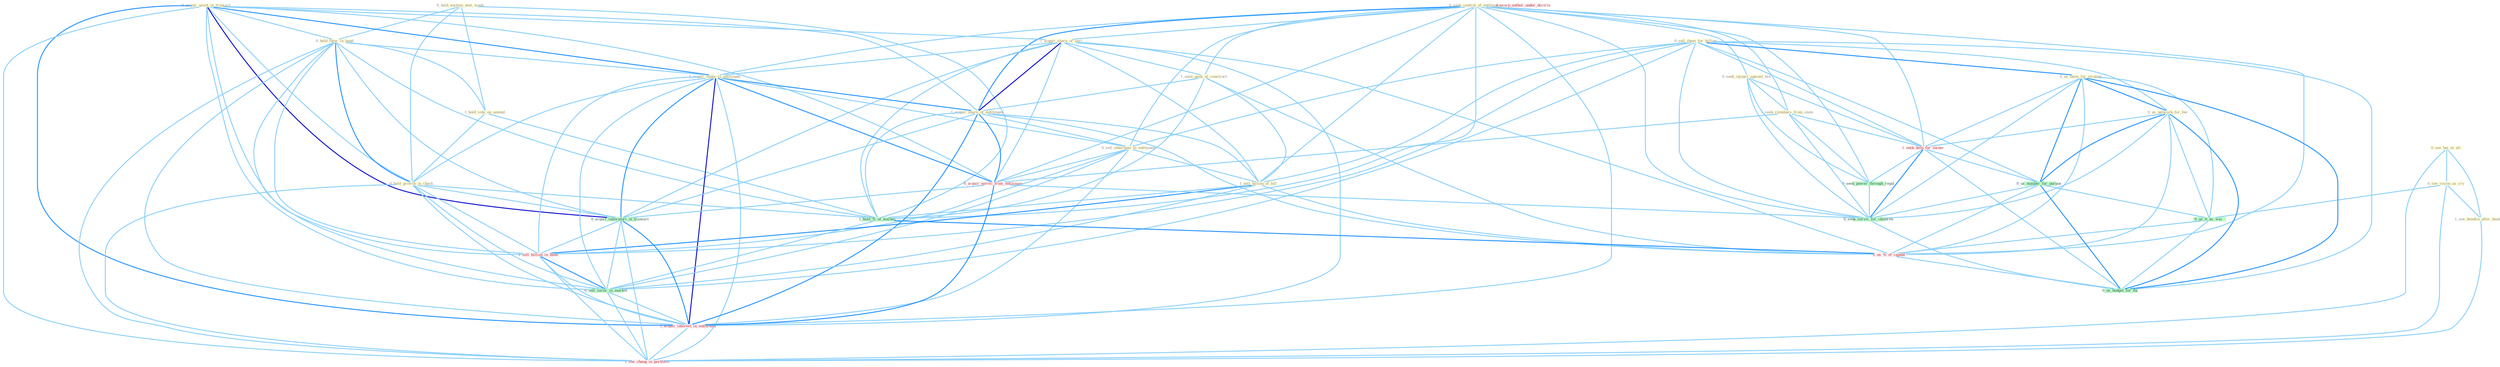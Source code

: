 Graph G{ 
    node
    [shape=polygon,style=filled,width=.5,height=.06,color="#BDFCC9",fixedsize=true,fontsize=4,
    fontcolor="#2f4f4f"];
    {node
    [color="#ffffe0", fontcolor="#8b7d6b"] "0_hold_auction_next_week " "0_seek_control_of_entitynam " "0_acquir_asset_in_transact " "0_see_bui_at_all " "0_hold_futur_in_hand " "1_acquir_share_of_seri " "1_hold_vote_on_amend " "0_see_vision_as_cry " "0_seek_injunct_against_bid " "1_seen_peak_of_construct " "0_sell_them_for_billion " "1_see_headlin_after_headlin " "1_acquir_stake_in_entitynam " "0_us_them_for_strategi " "1_acquir_share_of_entitynam " "0_hold_growth_in_check " "0_sell_othernum_to_entitynam " "1_sell_billion_of_bill " "1_seek_reimburs_from_state " "0_us_network_for_fee "}
{node [color="#fff0f5", fontcolor="#b22222"] "1_seek_help_for_owner " "0_acquir_servic_from_entitynam " "1_sell_billion_in_bond " "1_usurp_author_under_doctrin " "1_us_%_of_capabl " "1_acquir_interest_in_entitynam " "1_see_chang_in_portfolio "}
edge [color="#B0E2FF"];

	"0_hold_auction_next_week " -- "0_hold_futur_in_hand " [w="1", color="#87cefa" ];
	"0_hold_auction_next_week " -- "1_hold_vote_on_amend " [w="1", color="#87cefa" ];
	"0_hold_auction_next_week " -- "0_hold_growth_in_check " [w="1", color="#87cefa" ];
	"0_hold_auction_next_week " -- "1_hold_%_of_market " [w="1", color="#87cefa" ];
	"0_seek_control_of_entitynam " -- "1_acquir_share_of_seri " [w="1", color="#87cefa" ];
	"0_seek_control_of_entitynam " -- "0_seek_injunct_against_bid " [w="1", color="#87cefa" ];
	"0_seek_control_of_entitynam " -- "1_seen_peak_of_construct " [w="1", color="#87cefa" ];
	"0_seek_control_of_entitynam " -- "1_acquir_stake_in_entitynam " [w="1", color="#87cefa" ];
	"0_seek_control_of_entitynam " -- "1_acquir_share_of_entitynam " [w="2", color="#1e90ff" , len=0.8];
	"0_seek_control_of_entitynam " -- "0_sell_othernum_to_entitynam " [w="1", color="#87cefa" ];
	"0_seek_control_of_entitynam " -- "1_sell_billion_of_bill " [w="1", color="#87cefa" ];
	"0_seek_control_of_entitynam " -- "1_seek_reimburs_from_state " [w="1", color="#87cefa" ];
	"0_seek_control_of_entitynam " -- "1_seek_help_for_owner " [w="1", color="#87cefa" ];
	"0_seek_control_of_entitynam " -- "0_acquir_servic_from_entitynam " [w="1", color="#87cefa" ];
	"0_seek_control_of_entitynam " -- "1_hold_%_of_market " [w="1", color="#87cefa" ];
	"0_seek_control_of_entitynam " -- "0_seek_power_through_regul " [w="1", color="#87cefa" ];
	"0_seek_control_of_entitynam " -- "1_us_%_of_capabl " [w="1", color="#87cefa" ];
	"0_seek_control_of_entitynam " -- "1_acquir_interest_in_entitynam " [w="1", color="#87cefa" ];
	"0_seek_control_of_entitynam " -- "0_seek_servic_for_children " [w="1", color="#87cefa" ];
	"0_acquir_asset_in_transact " -- "0_hold_futur_in_hand " [w="1", color="#87cefa" ];
	"0_acquir_asset_in_transact " -- "1_acquir_share_of_seri " [w="1", color="#87cefa" ];
	"0_acquir_asset_in_transact " -- "1_acquir_stake_in_entitynam " [w="2", color="#1e90ff" , len=0.8];
	"0_acquir_asset_in_transact " -- "1_acquir_share_of_entitynam " [w="1", color="#87cefa" ];
	"0_acquir_asset_in_transact " -- "0_hold_growth_in_check " [w="1", color="#87cefa" ];
	"0_acquir_asset_in_transact " -- "0_acquir_servic_from_entitynam " [w="1", color="#87cefa" ];
	"0_acquir_asset_in_transact " -- "0_acquir_laboratori_in_transact " [w="3", color="#0000cd" , len=0.6];
	"0_acquir_asset_in_transact " -- "1_sell_billion_in_bond " [w="1", color="#87cefa" ];
	"0_acquir_asset_in_transact " -- "0_sell_secur_in_market " [w="1", color="#87cefa" ];
	"0_acquir_asset_in_transact " -- "1_acquir_interest_in_entitynam " [w="2", color="#1e90ff" , len=0.8];
	"0_acquir_asset_in_transact " -- "1_see_chang_in_portfolio " [w="1", color="#87cefa" ];
	"0_see_bui_at_all " -- "0_see_vision_as_cry " [w="1", color="#87cefa" ];
	"0_see_bui_at_all " -- "1_see_headlin_after_headlin " [w="1", color="#87cefa" ];
	"0_see_bui_at_all " -- "1_see_chang_in_portfolio " [w="1", color="#87cefa" ];
	"0_hold_futur_in_hand " -- "1_hold_vote_on_amend " [w="1", color="#87cefa" ];
	"0_hold_futur_in_hand " -- "1_acquir_stake_in_entitynam " [w="1", color="#87cefa" ];
	"0_hold_futur_in_hand " -- "0_hold_growth_in_check " [w="2", color="#1e90ff" , len=0.8];
	"0_hold_futur_in_hand " -- "1_hold_%_of_market " [w="1", color="#87cefa" ];
	"0_hold_futur_in_hand " -- "0_acquir_laboratori_in_transact " [w="1", color="#87cefa" ];
	"0_hold_futur_in_hand " -- "1_sell_billion_in_bond " [w="1", color="#87cefa" ];
	"0_hold_futur_in_hand " -- "0_sell_secur_in_market " [w="1", color="#87cefa" ];
	"0_hold_futur_in_hand " -- "1_acquir_interest_in_entitynam " [w="1", color="#87cefa" ];
	"0_hold_futur_in_hand " -- "1_see_chang_in_portfolio " [w="1", color="#87cefa" ];
	"1_acquir_share_of_seri " -- "1_seen_peak_of_construct " [w="1", color="#87cefa" ];
	"1_acquir_share_of_seri " -- "1_acquir_stake_in_entitynam " [w="1", color="#87cefa" ];
	"1_acquir_share_of_seri " -- "1_acquir_share_of_entitynam " [w="3", color="#0000cd" , len=0.6];
	"1_acquir_share_of_seri " -- "1_sell_billion_of_bill " [w="1", color="#87cefa" ];
	"1_acquir_share_of_seri " -- "0_acquir_servic_from_entitynam " [w="1", color="#87cefa" ];
	"1_acquir_share_of_seri " -- "1_hold_%_of_market " [w="1", color="#87cefa" ];
	"1_acquir_share_of_seri " -- "0_acquir_laboratori_in_transact " [w="1", color="#87cefa" ];
	"1_acquir_share_of_seri " -- "1_us_%_of_capabl " [w="1", color="#87cefa" ];
	"1_acquir_share_of_seri " -- "1_acquir_interest_in_entitynam " [w="1", color="#87cefa" ];
	"1_hold_vote_on_amend " -- "0_hold_growth_in_check " [w="1", color="#87cefa" ];
	"1_hold_vote_on_amend " -- "1_hold_%_of_market " [w="1", color="#87cefa" ];
	"0_see_vision_as_cry " -- "1_see_headlin_after_headlin " [w="1", color="#87cefa" ];
	"0_see_vision_as_cry " -- "0_us_it_as_wai " [w="1", color="#87cefa" ];
	"0_see_vision_as_cry " -- "1_see_chang_in_portfolio " [w="1", color="#87cefa" ];
	"0_seek_injunct_against_bid " -- "1_seek_reimburs_from_state " [w="1", color="#87cefa" ];
	"0_seek_injunct_against_bid " -- "1_seek_help_for_owner " [w="1", color="#87cefa" ];
	"0_seek_injunct_against_bid " -- "0_seek_power_through_regul " [w="1", color="#87cefa" ];
	"0_seek_injunct_against_bid " -- "0_seek_servic_for_children " [w="1", color="#87cefa" ];
	"1_seen_peak_of_construct " -- "1_acquir_share_of_entitynam " [w="1", color="#87cefa" ];
	"1_seen_peak_of_construct " -- "1_sell_billion_of_bill " [w="1", color="#87cefa" ];
	"1_seen_peak_of_construct " -- "1_hold_%_of_market " [w="1", color="#87cefa" ];
	"1_seen_peak_of_construct " -- "1_us_%_of_capabl " [w="1", color="#87cefa" ];
	"0_sell_them_for_billion " -- "0_us_them_for_strategi " [w="2", color="#1e90ff" , len=0.8];
	"0_sell_them_for_billion " -- "0_sell_othernum_to_entitynam " [w="1", color="#87cefa" ];
	"0_sell_them_for_billion " -- "1_sell_billion_of_bill " [w="1", color="#87cefa" ];
	"0_sell_them_for_billion " -- "0_us_network_for_fee " [w="1", color="#87cefa" ];
	"0_sell_them_for_billion " -- "1_seek_help_for_owner " [w="1", color="#87cefa" ];
	"0_sell_them_for_billion " -- "0_us_number_for_purpos " [w="1", color="#87cefa" ];
	"0_sell_them_for_billion " -- "1_sell_billion_in_bond " [w="1", color="#87cefa" ];
	"0_sell_them_for_billion " -- "0_sell_secur_in_market " [w="1", color="#87cefa" ];
	"0_sell_them_for_billion " -- "0_seek_servic_for_children " [w="1", color="#87cefa" ];
	"0_sell_them_for_billion " -- "0_us_budget_for_thi " [w="1", color="#87cefa" ];
	"1_see_headlin_after_headlin " -- "1_see_chang_in_portfolio " [w="1", color="#87cefa" ];
	"1_acquir_stake_in_entitynam " -- "1_acquir_share_of_entitynam " [w="2", color="#1e90ff" , len=0.8];
	"1_acquir_stake_in_entitynam " -- "0_hold_growth_in_check " [w="1", color="#87cefa" ];
	"1_acquir_stake_in_entitynam " -- "0_sell_othernum_to_entitynam " [w="1", color="#87cefa" ];
	"1_acquir_stake_in_entitynam " -- "0_acquir_servic_from_entitynam " [w="2", color="#1e90ff" , len=0.8];
	"1_acquir_stake_in_entitynam " -- "0_acquir_laboratori_in_transact " [w="2", color="#1e90ff" , len=0.8];
	"1_acquir_stake_in_entitynam " -- "1_sell_billion_in_bond " [w="1", color="#87cefa" ];
	"1_acquir_stake_in_entitynam " -- "0_sell_secur_in_market " [w="1", color="#87cefa" ];
	"1_acquir_stake_in_entitynam " -- "1_acquir_interest_in_entitynam " [w="3", color="#0000cd" , len=0.6];
	"1_acquir_stake_in_entitynam " -- "1_see_chang_in_portfolio " [w="1", color="#87cefa" ];
	"0_us_them_for_strategi " -- "0_us_network_for_fee " [w="2", color="#1e90ff" , len=0.8];
	"0_us_them_for_strategi " -- "1_seek_help_for_owner " [w="1", color="#87cefa" ];
	"0_us_them_for_strategi " -- "0_us_number_for_purpos " [w="2", color="#1e90ff" , len=0.8];
	"0_us_them_for_strategi " -- "0_us_it_as_wai " [w="1", color="#87cefa" ];
	"0_us_them_for_strategi " -- "1_us_%_of_capabl " [w="1", color="#87cefa" ];
	"0_us_them_for_strategi " -- "0_seek_servic_for_children " [w="1", color="#87cefa" ];
	"0_us_them_for_strategi " -- "0_us_budget_for_thi " [w="2", color="#1e90ff" , len=0.8];
	"1_acquir_share_of_entitynam " -- "0_sell_othernum_to_entitynam " [w="1", color="#87cefa" ];
	"1_acquir_share_of_entitynam " -- "1_sell_billion_of_bill " [w="1", color="#87cefa" ];
	"1_acquir_share_of_entitynam " -- "0_acquir_servic_from_entitynam " [w="2", color="#1e90ff" , len=0.8];
	"1_acquir_share_of_entitynam " -- "1_hold_%_of_market " [w="1", color="#87cefa" ];
	"1_acquir_share_of_entitynam " -- "0_acquir_laboratori_in_transact " [w="1", color="#87cefa" ];
	"1_acquir_share_of_entitynam " -- "1_us_%_of_capabl " [w="1", color="#87cefa" ];
	"1_acquir_share_of_entitynam " -- "1_acquir_interest_in_entitynam " [w="2", color="#1e90ff" , len=0.8];
	"0_hold_growth_in_check " -- "1_hold_%_of_market " [w="1", color="#87cefa" ];
	"0_hold_growth_in_check " -- "0_acquir_laboratori_in_transact " [w="1", color="#87cefa" ];
	"0_hold_growth_in_check " -- "1_sell_billion_in_bond " [w="1", color="#87cefa" ];
	"0_hold_growth_in_check " -- "0_sell_secur_in_market " [w="1", color="#87cefa" ];
	"0_hold_growth_in_check " -- "1_acquir_interest_in_entitynam " [w="1", color="#87cefa" ];
	"0_hold_growth_in_check " -- "1_see_chang_in_portfolio " [w="1", color="#87cefa" ];
	"0_sell_othernum_to_entitynam " -- "1_sell_billion_of_bill " [w="1", color="#87cefa" ];
	"0_sell_othernum_to_entitynam " -- "0_acquir_servic_from_entitynam " [w="1", color="#87cefa" ];
	"0_sell_othernum_to_entitynam " -- "1_sell_billion_in_bond " [w="1", color="#87cefa" ];
	"0_sell_othernum_to_entitynam " -- "0_sell_secur_in_market " [w="1", color="#87cefa" ];
	"0_sell_othernum_to_entitynam " -- "1_acquir_interest_in_entitynam " [w="1", color="#87cefa" ];
	"1_sell_billion_of_bill " -- "1_hold_%_of_market " [w="1", color="#87cefa" ];
	"1_sell_billion_of_bill " -- "1_sell_billion_in_bond " [w="2", color="#1e90ff" , len=0.8];
	"1_sell_billion_of_bill " -- "1_us_%_of_capabl " [w="1", color="#87cefa" ];
	"1_sell_billion_of_bill " -- "0_sell_secur_in_market " [w="1", color="#87cefa" ];
	"1_seek_reimburs_from_state " -- "1_seek_help_for_owner " [w="1", color="#87cefa" ];
	"1_seek_reimburs_from_state " -- "0_acquir_servic_from_entitynam " [w="1", color="#87cefa" ];
	"1_seek_reimburs_from_state " -- "0_seek_power_through_regul " [w="1", color="#87cefa" ];
	"1_seek_reimburs_from_state " -- "0_seek_servic_for_children " [w="1", color="#87cefa" ];
	"0_us_network_for_fee " -- "1_seek_help_for_owner " [w="1", color="#87cefa" ];
	"0_us_network_for_fee " -- "0_us_number_for_purpos " [w="2", color="#1e90ff" , len=0.8];
	"0_us_network_for_fee " -- "0_us_it_as_wai " [w="1", color="#87cefa" ];
	"0_us_network_for_fee " -- "1_us_%_of_capabl " [w="1", color="#87cefa" ];
	"0_us_network_for_fee " -- "0_seek_servic_for_children " [w="1", color="#87cefa" ];
	"0_us_network_for_fee " -- "0_us_budget_for_thi " [w="2", color="#1e90ff" , len=0.8];
	"1_seek_help_for_owner " -- "0_seek_power_through_regul " [w="1", color="#87cefa" ];
	"1_seek_help_for_owner " -- "0_us_number_for_purpos " [w="1", color="#87cefa" ];
	"1_seek_help_for_owner " -- "0_seek_servic_for_children " [w="2", color="#1e90ff" , len=0.8];
	"1_seek_help_for_owner " -- "0_us_budget_for_thi " [w="1", color="#87cefa" ];
	"0_acquir_servic_from_entitynam " -- "0_acquir_laboratori_in_transact " [w="1", color="#87cefa" ];
	"0_acquir_servic_from_entitynam " -- "1_acquir_interest_in_entitynam " [w="2", color="#1e90ff" , len=0.8];
	"0_acquir_servic_from_entitynam " -- "0_seek_servic_for_children " [w="1", color="#87cefa" ];
	"1_hold_%_of_market " -- "1_us_%_of_capabl " [w="2", color="#1e90ff" , len=0.8];
	"1_hold_%_of_market " -- "0_sell_secur_in_market " [w="1", color="#87cefa" ];
	"0_seek_power_through_regul " -- "0_seek_servic_for_children " [w="1", color="#87cefa" ];
	"0_us_number_for_purpos " -- "0_us_it_as_wai " [w="1", color="#87cefa" ];
	"0_us_number_for_purpos " -- "1_us_%_of_capabl " [w="1", color="#87cefa" ];
	"0_us_number_for_purpos " -- "0_seek_servic_for_children " [w="1", color="#87cefa" ];
	"0_us_number_for_purpos " -- "0_us_budget_for_thi " [w="2", color="#1e90ff" , len=0.8];
	"0_acquir_laboratori_in_transact " -- "1_sell_billion_in_bond " [w="1", color="#87cefa" ];
	"0_acquir_laboratori_in_transact " -- "0_sell_secur_in_market " [w="1", color="#87cefa" ];
	"0_acquir_laboratori_in_transact " -- "1_acquir_interest_in_entitynam " [w="2", color="#1e90ff" , len=0.8];
	"0_acquir_laboratori_in_transact " -- "1_see_chang_in_portfolio " [w="1", color="#87cefa" ];
	"1_sell_billion_in_bond " -- "0_sell_secur_in_market " [w="2", color="#1e90ff" , len=0.8];
	"1_sell_billion_in_bond " -- "1_acquir_interest_in_entitynam " [w="1", color="#87cefa" ];
	"1_sell_billion_in_bond " -- "1_see_chang_in_portfolio " [w="1", color="#87cefa" ];
	"0_us_it_as_wai " -- "1_us_%_of_capabl " [w="1", color="#87cefa" ];
	"0_us_it_as_wai " -- "0_us_budget_for_thi " [w="1", color="#87cefa" ];
	"1_us_%_of_capabl " -- "0_us_budget_for_thi " [w="1", color="#87cefa" ];
	"0_sell_secur_in_market " -- "1_acquir_interest_in_entitynam " [w="1", color="#87cefa" ];
	"0_sell_secur_in_market " -- "1_see_chang_in_portfolio " [w="1", color="#87cefa" ];
	"1_acquir_interest_in_entitynam " -- "1_see_chang_in_portfolio " [w="1", color="#87cefa" ];
	"0_seek_servic_for_children " -- "0_us_budget_for_thi " [w="1", color="#87cefa" ];
}